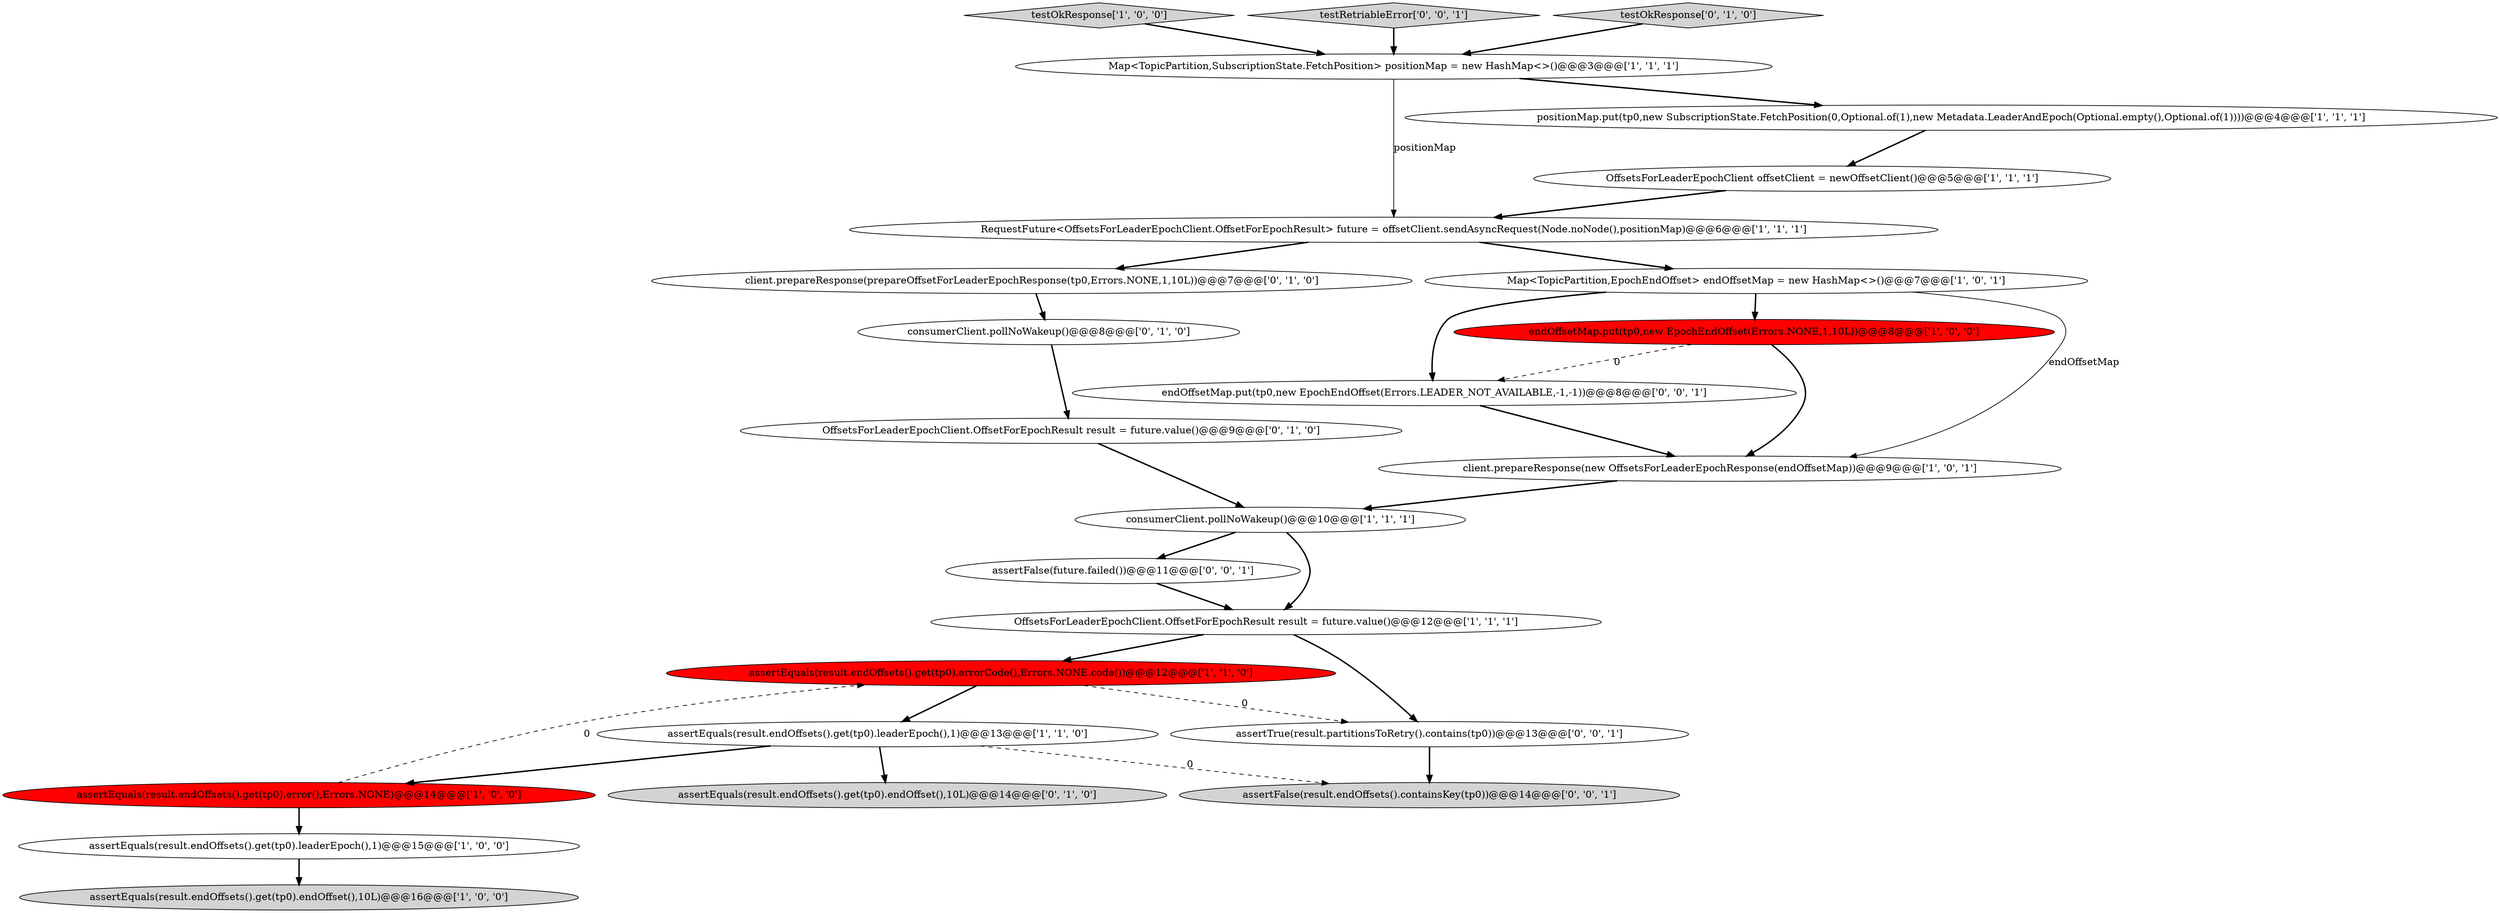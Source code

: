 digraph {
17 [style = filled, label = "OffsetsForLeaderEpochClient.OffsetForEpochResult result = future.value()@@@9@@@['0', '1', '0']", fillcolor = white, shape = ellipse image = "AAA0AAABBB2BBB"];
18 [style = filled, label = "consumerClient.pollNoWakeup()@@@8@@@['0', '1', '0']", fillcolor = white, shape = ellipse image = "AAA0AAABBB2BBB"];
12 [style = filled, label = "positionMap.put(tp0,new SubscriptionState.FetchPosition(0,Optional.of(1),new Metadata.LeaderAndEpoch(Optional.empty(),Optional.of(1))))@@@4@@@['1', '1', '1']", fillcolor = white, shape = ellipse image = "AAA0AAABBB1BBB"];
0 [style = filled, label = "assertEquals(result.endOffsets().get(tp0).leaderEpoch(),1)@@@15@@@['1', '0', '0']", fillcolor = white, shape = ellipse image = "AAA0AAABBB1BBB"];
6 [style = filled, label = "OffsetsForLeaderEpochClient.OffsetForEpochResult result = future.value()@@@12@@@['1', '1', '1']", fillcolor = white, shape = ellipse image = "AAA0AAABBB1BBB"];
5 [style = filled, label = "assertEquals(result.endOffsets().get(tp0).leaderEpoch(),1)@@@13@@@['1', '1', '0']", fillcolor = white, shape = ellipse image = "AAA0AAABBB1BBB"];
8 [style = filled, label = "assertEquals(result.endOffsets().get(tp0).errorCode(),Errors.NONE.code())@@@12@@@['1', '1', '0']", fillcolor = red, shape = ellipse image = "AAA1AAABBB1BBB"];
10 [style = filled, label = "assertEquals(result.endOffsets().get(tp0).endOffset(),10L)@@@16@@@['1', '0', '0']", fillcolor = lightgray, shape = ellipse image = "AAA0AAABBB1BBB"];
22 [style = filled, label = "assertFalse(result.endOffsets().containsKey(tp0))@@@14@@@['0', '0', '1']", fillcolor = lightgray, shape = ellipse image = "AAA0AAABBB3BBB"];
24 [style = filled, label = "assertTrue(result.partitionsToRetry().contains(tp0))@@@13@@@['0', '0', '1']", fillcolor = white, shape = ellipse image = "AAA0AAABBB3BBB"];
9 [style = filled, label = "testOkResponse['1', '0', '0']", fillcolor = lightgray, shape = diamond image = "AAA0AAABBB1BBB"];
2 [style = filled, label = "Map<TopicPartition,SubscriptionState.FetchPosition> positionMap = new HashMap<>()@@@3@@@['1', '1', '1']", fillcolor = white, shape = ellipse image = "AAA0AAABBB1BBB"];
23 [style = filled, label = "assertFalse(future.failed())@@@11@@@['0', '0', '1']", fillcolor = white, shape = ellipse image = "AAA0AAABBB3BBB"];
19 [style = filled, label = "assertEquals(result.endOffsets().get(tp0).endOffset(),10L)@@@14@@@['0', '1', '0']", fillcolor = lightgray, shape = ellipse image = "AAA0AAABBB2BBB"];
3 [style = filled, label = "RequestFuture<OffsetsForLeaderEpochClient.OffsetForEpochResult> future = offsetClient.sendAsyncRequest(Node.noNode(),positionMap)@@@6@@@['1', '1', '1']", fillcolor = white, shape = ellipse image = "AAA0AAABBB1BBB"];
13 [style = filled, label = "assertEquals(result.endOffsets().get(tp0).error(),Errors.NONE)@@@14@@@['1', '0', '0']", fillcolor = red, shape = ellipse image = "AAA1AAABBB1BBB"];
16 [style = filled, label = "client.prepareResponse(prepareOffsetForLeaderEpochResponse(tp0,Errors.NONE,1,10L))@@@7@@@['0', '1', '0']", fillcolor = white, shape = ellipse image = "AAA0AAABBB2BBB"];
21 [style = filled, label = "endOffsetMap.put(tp0,new EpochEndOffset(Errors.LEADER_NOT_AVAILABLE,-1,-1))@@@8@@@['0', '0', '1']", fillcolor = white, shape = ellipse image = "AAA0AAABBB3BBB"];
11 [style = filled, label = "Map<TopicPartition,EpochEndOffset> endOffsetMap = new HashMap<>()@@@7@@@['1', '0', '1']", fillcolor = white, shape = ellipse image = "AAA0AAABBB1BBB"];
20 [style = filled, label = "testRetriableError['0', '0', '1']", fillcolor = lightgray, shape = diamond image = "AAA0AAABBB3BBB"];
4 [style = filled, label = "consumerClient.pollNoWakeup()@@@10@@@['1', '1', '1']", fillcolor = white, shape = ellipse image = "AAA0AAABBB1BBB"];
15 [style = filled, label = "testOkResponse['0', '1', '0']", fillcolor = lightgray, shape = diamond image = "AAA0AAABBB2BBB"];
7 [style = filled, label = "client.prepareResponse(new OffsetsForLeaderEpochResponse(endOffsetMap))@@@9@@@['1', '0', '1']", fillcolor = white, shape = ellipse image = "AAA0AAABBB1BBB"];
1 [style = filled, label = "OffsetsForLeaderEpochClient offsetClient = newOffsetClient()@@@5@@@['1', '1', '1']", fillcolor = white, shape = ellipse image = "AAA0AAABBB1BBB"];
14 [style = filled, label = "endOffsetMap.put(tp0,new EpochEndOffset(Errors.NONE,1,10L))@@@8@@@['1', '0', '0']", fillcolor = red, shape = ellipse image = "AAA1AAABBB1BBB"];
15->2 [style = bold, label=""];
16->18 [style = bold, label=""];
11->14 [style = bold, label=""];
4->6 [style = bold, label=""];
9->2 [style = bold, label=""];
11->21 [style = bold, label=""];
1->3 [style = bold, label=""];
3->11 [style = bold, label=""];
18->17 [style = bold, label=""];
6->24 [style = bold, label=""];
7->4 [style = bold, label=""];
3->16 [style = bold, label=""];
8->24 [style = dashed, label="0"];
12->1 [style = bold, label=""];
24->22 [style = bold, label=""];
11->7 [style = solid, label="endOffsetMap"];
2->12 [style = bold, label=""];
14->7 [style = bold, label=""];
20->2 [style = bold, label=""];
5->19 [style = bold, label=""];
0->10 [style = bold, label=""];
13->8 [style = dashed, label="0"];
8->5 [style = bold, label=""];
5->13 [style = bold, label=""];
23->6 [style = bold, label=""];
6->8 [style = bold, label=""];
21->7 [style = bold, label=""];
14->21 [style = dashed, label="0"];
2->3 [style = solid, label="positionMap"];
17->4 [style = bold, label=""];
4->23 [style = bold, label=""];
13->0 [style = bold, label=""];
5->22 [style = dashed, label="0"];
}
